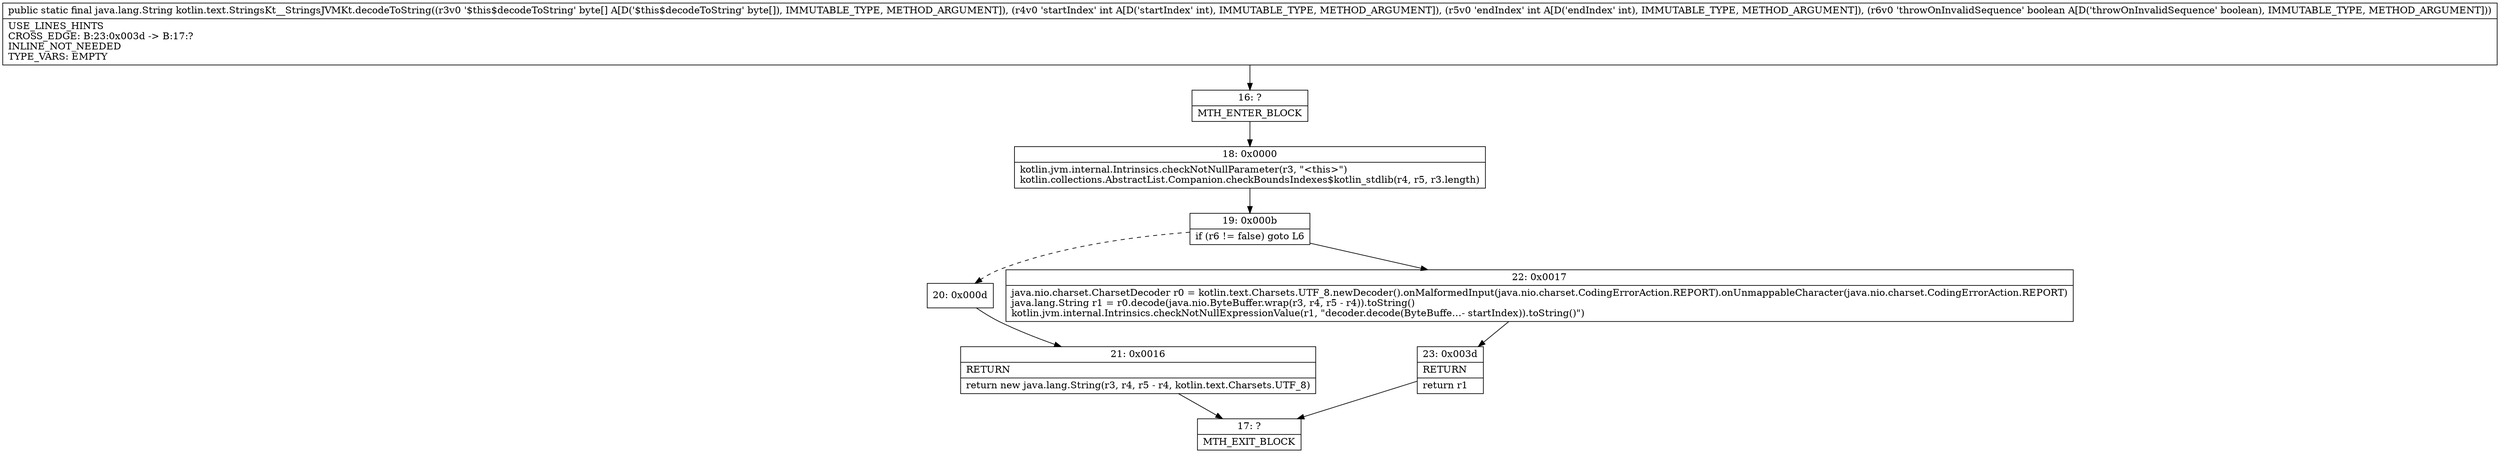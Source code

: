 digraph "CFG forkotlin.text.StringsKt__StringsJVMKt.decodeToString([BIIZ)Ljava\/lang\/String;" {
Node_16 [shape=record,label="{16\:\ ?|MTH_ENTER_BLOCK\l}"];
Node_18 [shape=record,label="{18\:\ 0x0000|kotlin.jvm.internal.Intrinsics.checkNotNullParameter(r3, \"\<this\>\")\lkotlin.collections.AbstractList.Companion.checkBoundsIndexes$kotlin_stdlib(r4, r5, r3.length)\l}"];
Node_19 [shape=record,label="{19\:\ 0x000b|if (r6 != false) goto L6\l}"];
Node_20 [shape=record,label="{20\:\ 0x000d}"];
Node_21 [shape=record,label="{21\:\ 0x0016|RETURN\l|return new java.lang.String(r3, r4, r5 \- r4, kotlin.text.Charsets.UTF_8)\l}"];
Node_17 [shape=record,label="{17\:\ ?|MTH_EXIT_BLOCK\l}"];
Node_22 [shape=record,label="{22\:\ 0x0017|java.nio.charset.CharsetDecoder r0 = kotlin.text.Charsets.UTF_8.newDecoder().onMalformedInput(java.nio.charset.CodingErrorAction.REPORT).onUnmappableCharacter(java.nio.charset.CodingErrorAction.REPORT)\ljava.lang.String r1 = r0.decode(java.nio.ByteBuffer.wrap(r3, r4, r5 \- r4)).toString()\lkotlin.jvm.internal.Intrinsics.checkNotNullExpressionValue(r1, \"decoder.decode(ByteBuffe…\- startIndex)).toString()\")\l}"];
Node_23 [shape=record,label="{23\:\ 0x003d|RETURN\l|return r1\l}"];
MethodNode[shape=record,label="{public static final java.lang.String kotlin.text.StringsKt__StringsJVMKt.decodeToString((r3v0 '$this$decodeToString' byte[] A[D('$this$decodeToString' byte[]), IMMUTABLE_TYPE, METHOD_ARGUMENT]), (r4v0 'startIndex' int A[D('startIndex' int), IMMUTABLE_TYPE, METHOD_ARGUMENT]), (r5v0 'endIndex' int A[D('endIndex' int), IMMUTABLE_TYPE, METHOD_ARGUMENT]), (r6v0 'throwOnInvalidSequence' boolean A[D('throwOnInvalidSequence' boolean), IMMUTABLE_TYPE, METHOD_ARGUMENT]))  | USE_LINES_HINTS\lCROSS_EDGE: B:23:0x003d \-\> B:17:?\lINLINE_NOT_NEEDED\lTYPE_VARS: EMPTY\l}"];
MethodNode -> Node_16;Node_16 -> Node_18;
Node_18 -> Node_19;
Node_19 -> Node_20[style=dashed];
Node_19 -> Node_22;
Node_20 -> Node_21;
Node_21 -> Node_17;
Node_22 -> Node_23;
Node_23 -> Node_17;
}

